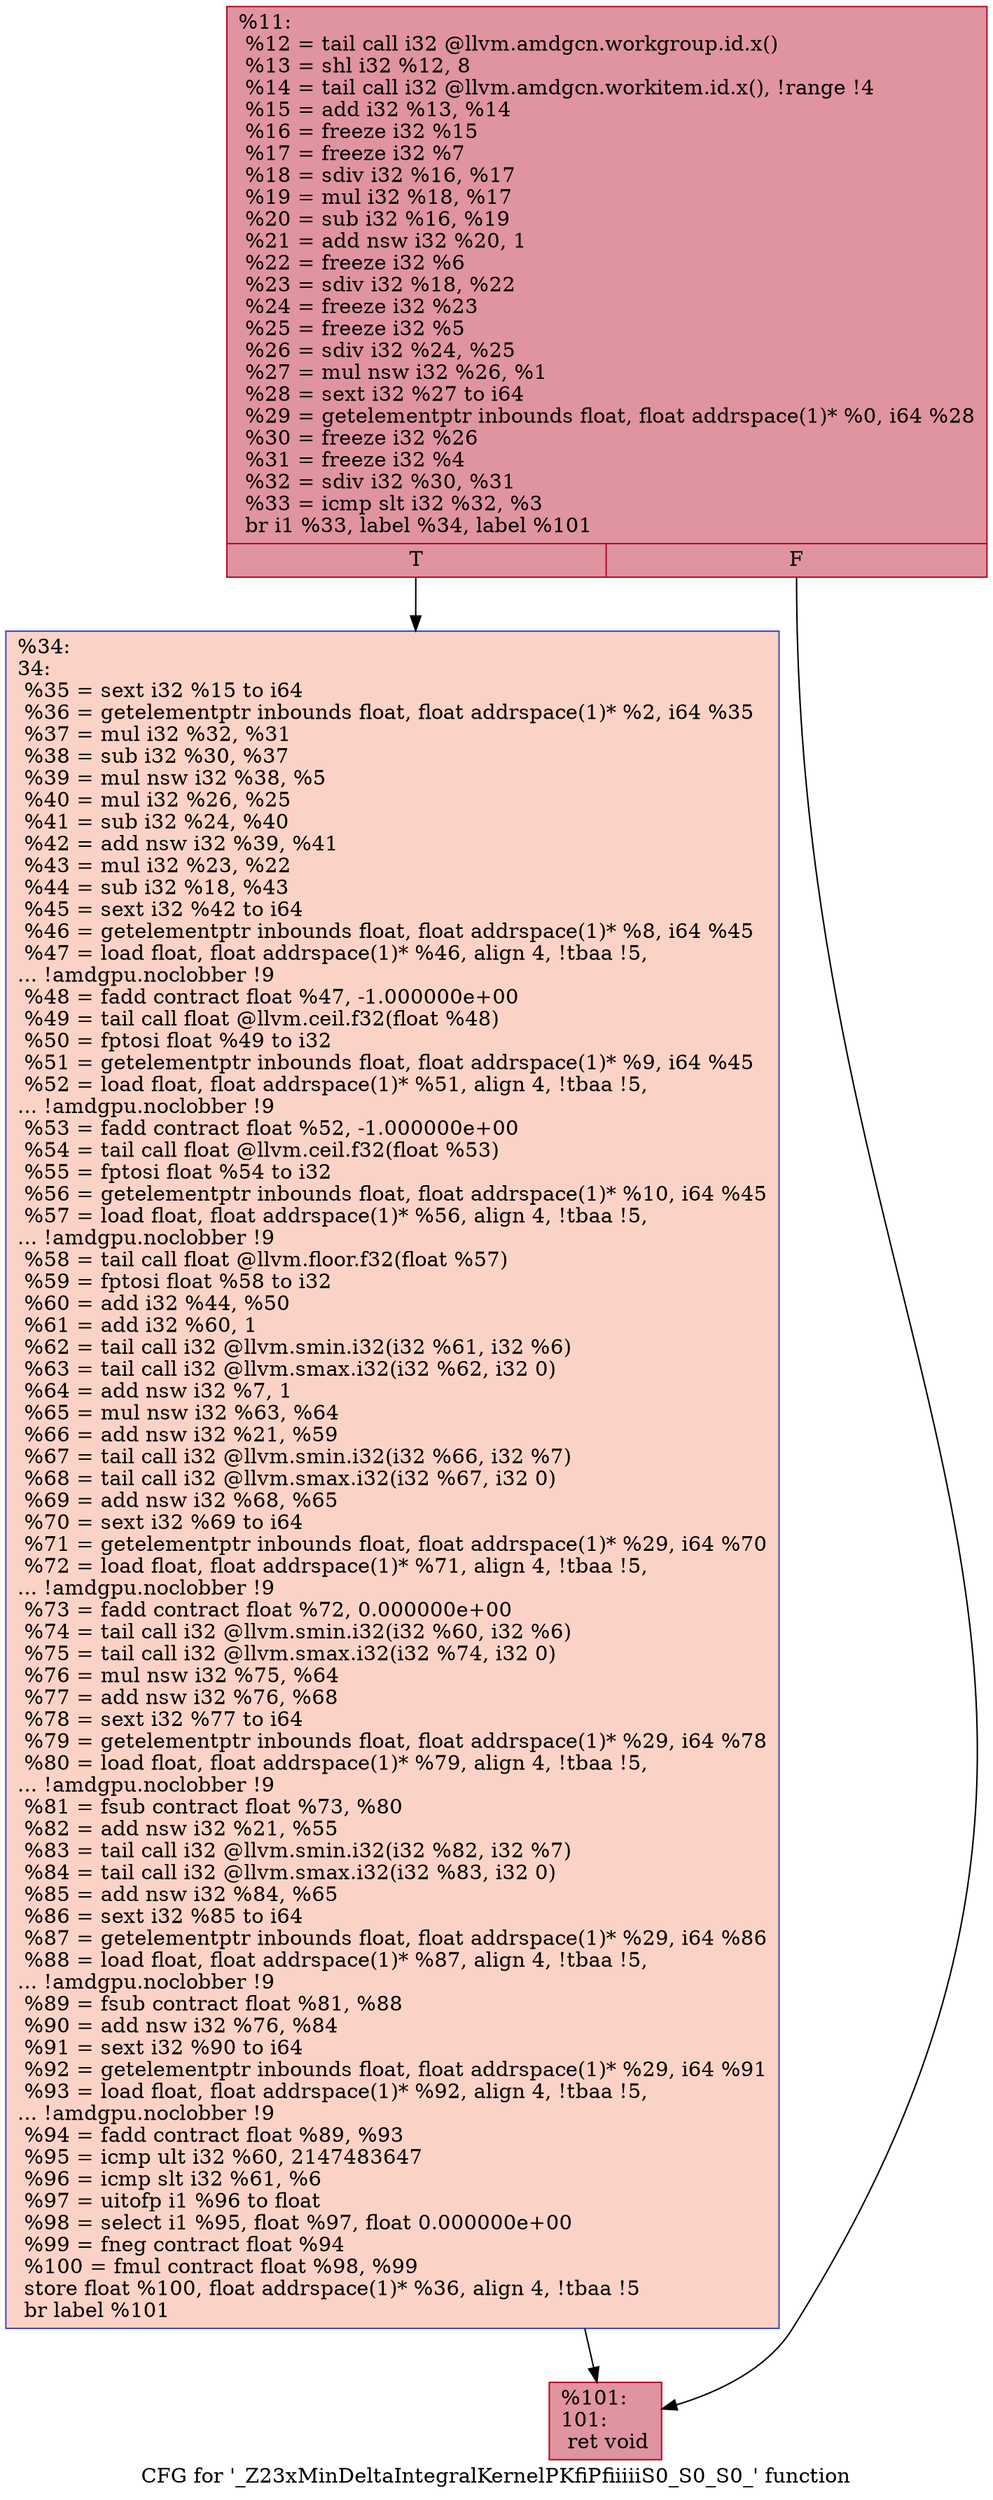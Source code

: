digraph "CFG for '_Z23xMinDeltaIntegralKernelPKfiPfiiiiiS0_S0_S0_' function" {
	label="CFG for '_Z23xMinDeltaIntegralKernelPKfiPfiiiiiS0_S0_S0_' function";

	Node0x54a8440 [shape=record,color="#b70d28ff", style=filled, fillcolor="#b70d2870",label="{%11:\l  %12 = tail call i32 @llvm.amdgcn.workgroup.id.x()\l  %13 = shl i32 %12, 8\l  %14 = tail call i32 @llvm.amdgcn.workitem.id.x(), !range !4\l  %15 = add i32 %13, %14\l  %16 = freeze i32 %15\l  %17 = freeze i32 %7\l  %18 = sdiv i32 %16, %17\l  %19 = mul i32 %18, %17\l  %20 = sub i32 %16, %19\l  %21 = add nsw i32 %20, 1\l  %22 = freeze i32 %6\l  %23 = sdiv i32 %18, %22\l  %24 = freeze i32 %23\l  %25 = freeze i32 %5\l  %26 = sdiv i32 %24, %25\l  %27 = mul nsw i32 %26, %1\l  %28 = sext i32 %27 to i64\l  %29 = getelementptr inbounds float, float addrspace(1)* %0, i64 %28\l  %30 = freeze i32 %26\l  %31 = freeze i32 %4\l  %32 = sdiv i32 %30, %31\l  %33 = icmp slt i32 %32, %3\l  br i1 %33, label %34, label %101\l|{<s0>T|<s1>F}}"];
	Node0x54a8440:s0 -> Node0x54aa810;
	Node0x54a8440:s1 -> Node0x54ab2a0;
	Node0x54aa810 [shape=record,color="#3d50c3ff", style=filled, fillcolor="#f59c7d70",label="{%34:\l34:                                               \l  %35 = sext i32 %15 to i64\l  %36 = getelementptr inbounds float, float addrspace(1)* %2, i64 %35\l  %37 = mul i32 %32, %31\l  %38 = sub i32 %30, %37\l  %39 = mul nsw i32 %38, %5\l  %40 = mul i32 %26, %25\l  %41 = sub i32 %24, %40\l  %42 = add nsw i32 %39, %41\l  %43 = mul i32 %23, %22\l  %44 = sub i32 %18, %43\l  %45 = sext i32 %42 to i64\l  %46 = getelementptr inbounds float, float addrspace(1)* %8, i64 %45\l  %47 = load float, float addrspace(1)* %46, align 4, !tbaa !5,\l... !amdgpu.noclobber !9\l  %48 = fadd contract float %47, -1.000000e+00\l  %49 = tail call float @llvm.ceil.f32(float %48)\l  %50 = fptosi float %49 to i32\l  %51 = getelementptr inbounds float, float addrspace(1)* %9, i64 %45\l  %52 = load float, float addrspace(1)* %51, align 4, !tbaa !5,\l... !amdgpu.noclobber !9\l  %53 = fadd contract float %52, -1.000000e+00\l  %54 = tail call float @llvm.ceil.f32(float %53)\l  %55 = fptosi float %54 to i32\l  %56 = getelementptr inbounds float, float addrspace(1)* %10, i64 %45\l  %57 = load float, float addrspace(1)* %56, align 4, !tbaa !5,\l... !amdgpu.noclobber !9\l  %58 = tail call float @llvm.floor.f32(float %57)\l  %59 = fptosi float %58 to i32\l  %60 = add i32 %44, %50\l  %61 = add i32 %60, 1\l  %62 = tail call i32 @llvm.smin.i32(i32 %61, i32 %6)\l  %63 = tail call i32 @llvm.smax.i32(i32 %62, i32 0)\l  %64 = add nsw i32 %7, 1\l  %65 = mul nsw i32 %63, %64\l  %66 = add nsw i32 %21, %59\l  %67 = tail call i32 @llvm.smin.i32(i32 %66, i32 %7)\l  %68 = tail call i32 @llvm.smax.i32(i32 %67, i32 0)\l  %69 = add nsw i32 %68, %65\l  %70 = sext i32 %69 to i64\l  %71 = getelementptr inbounds float, float addrspace(1)* %29, i64 %70\l  %72 = load float, float addrspace(1)* %71, align 4, !tbaa !5,\l... !amdgpu.noclobber !9\l  %73 = fadd contract float %72, 0.000000e+00\l  %74 = tail call i32 @llvm.smin.i32(i32 %60, i32 %6)\l  %75 = tail call i32 @llvm.smax.i32(i32 %74, i32 0)\l  %76 = mul nsw i32 %75, %64\l  %77 = add nsw i32 %76, %68\l  %78 = sext i32 %77 to i64\l  %79 = getelementptr inbounds float, float addrspace(1)* %29, i64 %78\l  %80 = load float, float addrspace(1)* %79, align 4, !tbaa !5,\l... !amdgpu.noclobber !9\l  %81 = fsub contract float %73, %80\l  %82 = add nsw i32 %21, %55\l  %83 = tail call i32 @llvm.smin.i32(i32 %82, i32 %7)\l  %84 = tail call i32 @llvm.smax.i32(i32 %83, i32 0)\l  %85 = add nsw i32 %84, %65\l  %86 = sext i32 %85 to i64\l  %87 = getelementptr inbounds float, float addrspace(1)* %29, i64 %86\l  %88 = load float, float addrspace(1)* %87, align 4, !tbaa !5,\l... !amdgpu.noclobber !9\l  %89 = fsub contract float %81, %88\l  %90 = add nsw i32 %76, %84\l  %91 = sext i32 %90 to i64\l  %92 = getelementptr inbounds float, float addrspace(1)* %29, i64 %91\l  %93 = load float, float addrspace(1)* %92, align 4, !tbaa !5,\l... !amdgpu.noclobber !9\l  %94 = fadd contract float %89, %93\l  %95 = icmp ult i32 %60, 2147483647\l  %96 = icmp slt i32 %61, %6\l  %97 = uitofp i1 %96 to float\l  %98 = select i1 %95, float %97, float 0.000000e+00\l  %99 = fneg contract float %94\l  %100 = fmul contract float %98, %99\l  store float %100, float addrspace(1)* %36, align 4, !tbaa !5\l  br label %101\l}"];
	Node0x54aa810 -> Node0x54ab2a0;
	Node0x54ab2a0 [shape=record,color="#b70d28ff", style=filled, fillcolor="#b70d2870",label="{%101:\l101:                                              \l  ret void\l}"];
}
